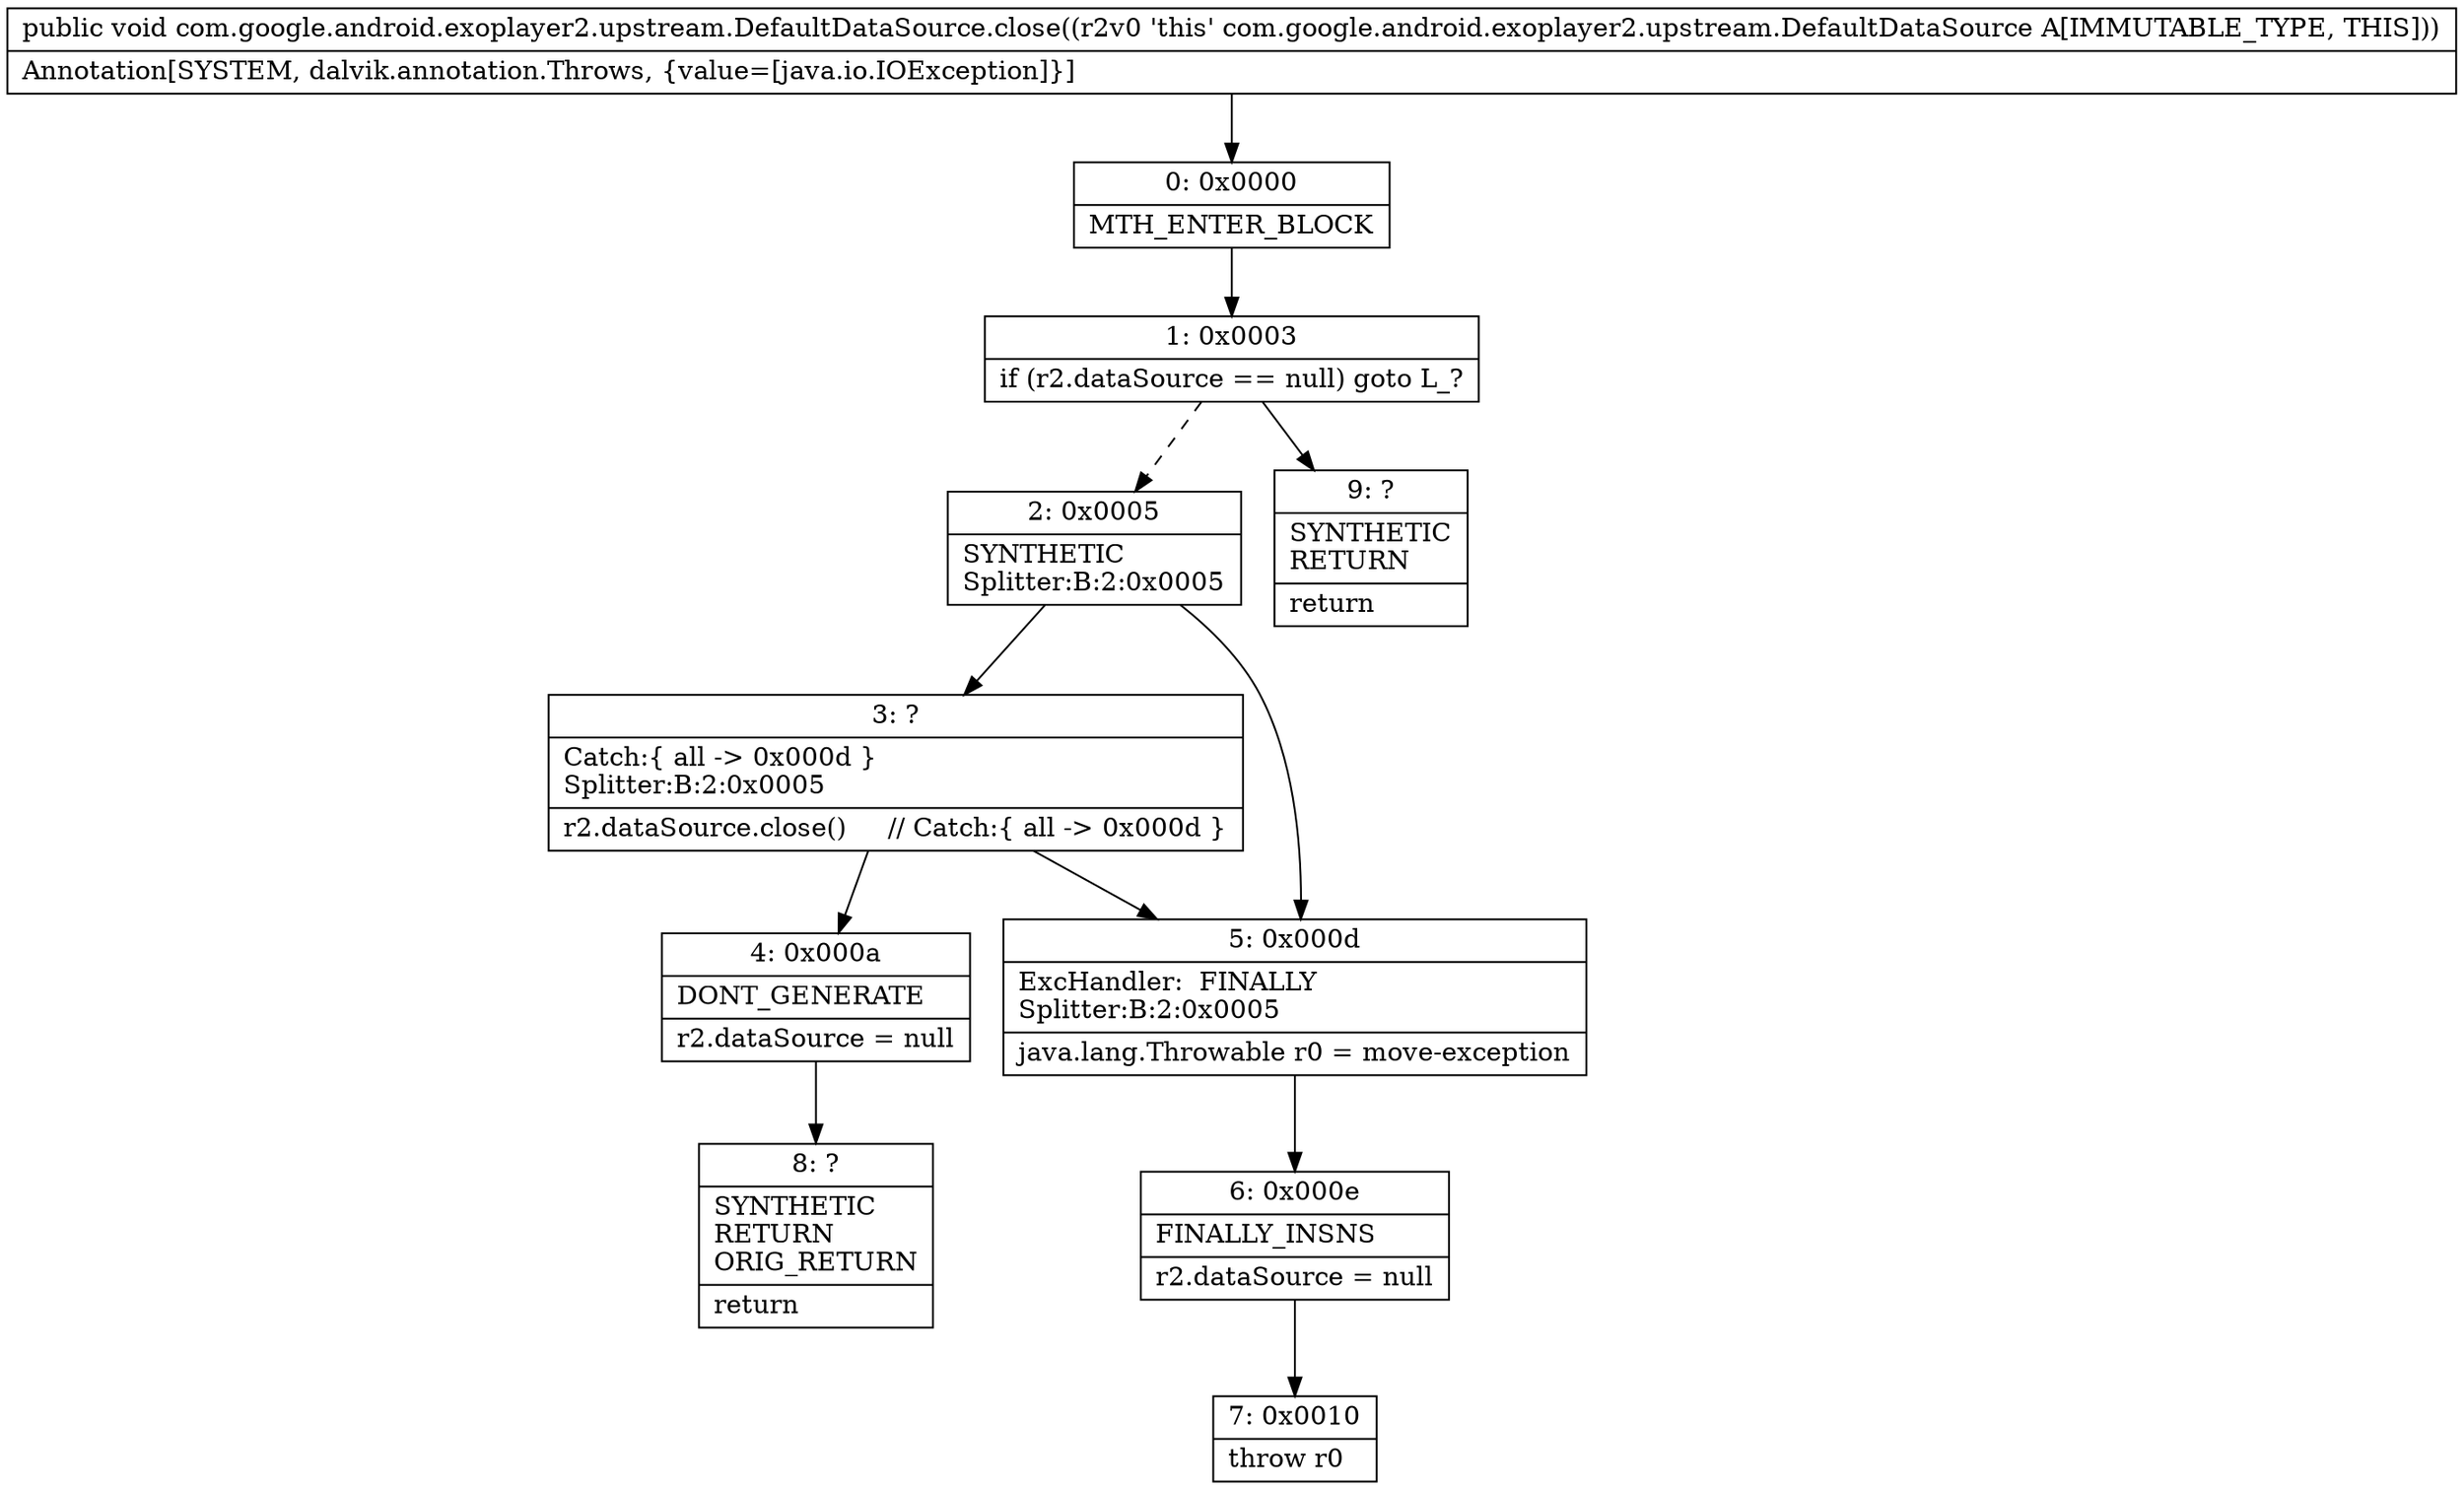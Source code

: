 digraph "CFG forcom.google.android.exoplayer2.upstream.DefaultDataSource.close()V" {
Node_0 [shape=record,label="{0\:\ 0x0000|MTH_ENTER_BLOCK\l}"];
Node_1 [shape=record,label="{1\:\ 0x0003|if (r2.dataSource == null) goto L_?\l}"];
Node_2 [shape=record,label="{2\:\ 0x0005|SYNTHETIC\lSplitter:B:2:0x0005\l}"];
Node_3 [shape=record,label="{3\:\ ?|Catch:\{ all \-\> 0x000d \}\lSplitter:B:2:0x0005\l|r2.dataSource.close()     \/\/ Catch:\{ all \-\> 0x000d \}\l}"];
Node_4 [shape=record,label="{4\:\ 0x000a|DONT_GENERATE\l|r2.dataSource = null\l}"];
Node_5 [shape=record,label="{5\:\ 0x000d|ExcHandler:  FINALLY\lSplitter:B:2:0x0005\l|java.lang.Throwable r0 = move\-exception\l}"];
Node_6 [shape=record,label="{6\:\ 0x000e|FINALLY_INSNS\l|r2.dataSource = null\l}"];
Node_7 [shape=record,label="{7\:\ 0x0010|throw r0\l}"];
Node_8 [shape=record,label="{8\:\ ?|SYNTHETIC\lRETURN\lORIG_RETURN\l|return\l}"];
Node_9 [shape=record,label="{9\:\ ?|SYNTHETIC\lRETURN\l|return\l}"];
MethodNode[shape=record,label="{public void com.google.android.exoplayer2.upstream.DefaultDataSource.close((r2v0 'this' com.google.android.exoplayer2.upstream.DefaultDataSource A[IMMUTABLE_TYPE, THIS]))  | Annotation[SYSTEM, dalvik.annotation.Throws, \{value=[java.io.IOException]\}]\l}"];
MethodNode -> Node_0;
Node_0 -> Node_1;
Node_1 -> Node_2[style=dashed];
Node_1 -> Node_9;
Node_2 -> Node_3;
Node_2 -> Node_5;
Node_3 -> Node_4;
Node_3 -> Node_5;
Node_4 -> Node_8;
Node_5 -> Node_6;
Node_6 -> Node_7;
}

